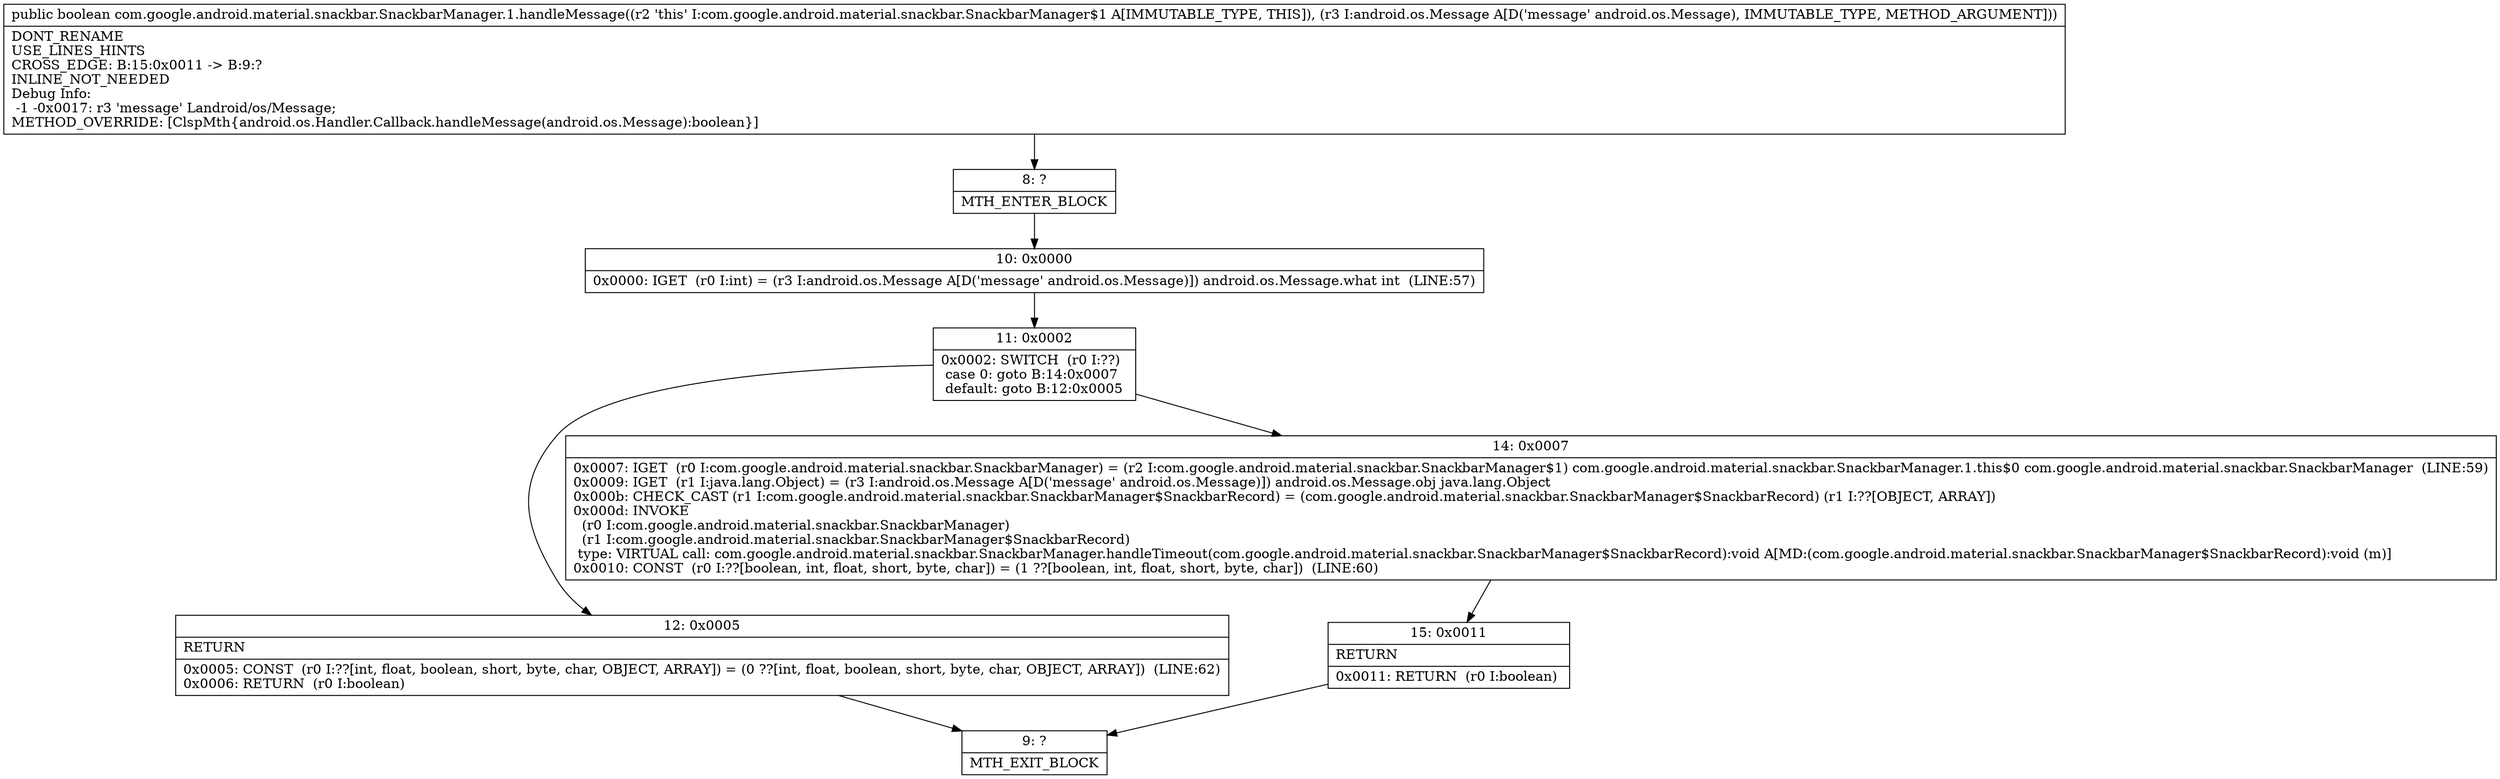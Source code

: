 digraph "CFG forcom.google.android.material.snackbar.SnackbarManager.1.handleMessage(Landroid\/os\/Message;)Z" {
Node_8 [shape=record,label="{8\:\ ?|MTH_ENTER_BLOCK\l}"];
Node_10 [shape=record,label="{10\:\ 0x0000|0x0000: IGET  (r0 I:int) = (r3 I:android.os.Message A[D('message' android.os.Message)]) android.os.Message.what int  (LINE:57)\l}"];
Node_11 [shape=record,label="{11\:\ 0x0002|0x0002: SWITCH  (r0 I:??)\l case 0: goto B:14:0x0007\l default: goto B:12:0x0005 \l}"];
Node_12 [shape=record,label="{12\:\ 0x0005|RETURN\l|0x0005: CONST  (r0 I:??[int, float, boolean, short, byte, char, OBJECT, ARRAY]) = (0 ??[int, float, boolean, short, byte, char, OBJECT, ARRAY])  (LINE:62)\l0x0006: RETURN  (r0 I:boolean) \l}"];
Node_9 [shape=record,label="{9\:\ ?|MTH_EXIT_BLOCK\l}"];
Node_14 [shape=record,label="{14\:\ 0x0007|0x0007: IGET  (r0 I:com.google.android.material.snackbar.SnackbarManager) = (r2 I:com.google.android.material.snackbar.SnackbarManager$1) com.google.android.material.snackbar.SnackbarManager.1.this$0 com.google.android.material.snackbar.SnackbarManager  (LINE:59)\l0x0009: IGET  (r1 I:java.lang.Object) = (r3 I:android.os.Message A[D('message' android.os.Message)]) android.os.Message.obj java.lang.Object \l0x000b: CHECK_CAST (r1 I:com.google.android.material.snackbar.SnackbarManager$SnackbarRecord) = (com.google.android.material.snackbar.SnackbarManager$SnackbarRecord) (r1 I:??[OBJECT, ARRAY]) \l0x000d: INVOKE  \l  (r0 I:com.google.android.material.snackbar.SnackbarManager)\l  (r1 I:com.google.android.material.snackbar.SnackbarManager$SnackbarRecord)\l type: VIRTUAL call: com.google.android.material.snackbar.SnackbarManager.handleTimeout(com.google.android.material.snackbar.SnackbarManager$SnackbarRecord):void A[MD:(com.google.android.material.snackbar.SnackbarManager$SnackbarRecord):void (m)]\l0x0010: CONST  (r0 I:??[boolean, int, float, short, byte, char]) = (1 ??[boolean, int, float, short, byte, char])  (LINE:60)\l}"];
Node_15 [shape=record,label="{15\:\ 0x0011|RETURN\l|0x0011: RETURN  (r0 I:boolean) \l}"];
MethodNode[shape=record,label="{public boolean com.google.android.material.snackbar.SnackbarManager.1.handleMessage((r2 'this' I:com.google.android.material.snackbar.SnackbarManager$1 A[IMMUTABLE_TYPE, THIS]), (r3 I:android.os.Message A[D('message' android.os.Message), IMMUTABLE_TYPE, METHOD_ARGUMENT]))  | DONT_RENAME\lUSE_LINES_HINTS\lCROSS_EDGE: B:15:0x0011 \-\> B:9:?\lINLINE_NOT_NEEDED\lDebug Info:\l  \-1 \-0x0017: r3 'message' Landroid\/os\/Message;\lMETHOD_OVERRIDE: [ClspMth\{android.os.Handler.Callback.handleMessage(android.os.Message):boolean\}]\l}"];
MethodNode -> Node_8;Node_8 -> Node_10;
Node_10 -> Node_11;
Node_11 -> Node_12;
Node_11 -> Node_14;
Node_12 -> Node_9;
Node_14 -> Node_15;
Node_15 -> Node_9;
}

